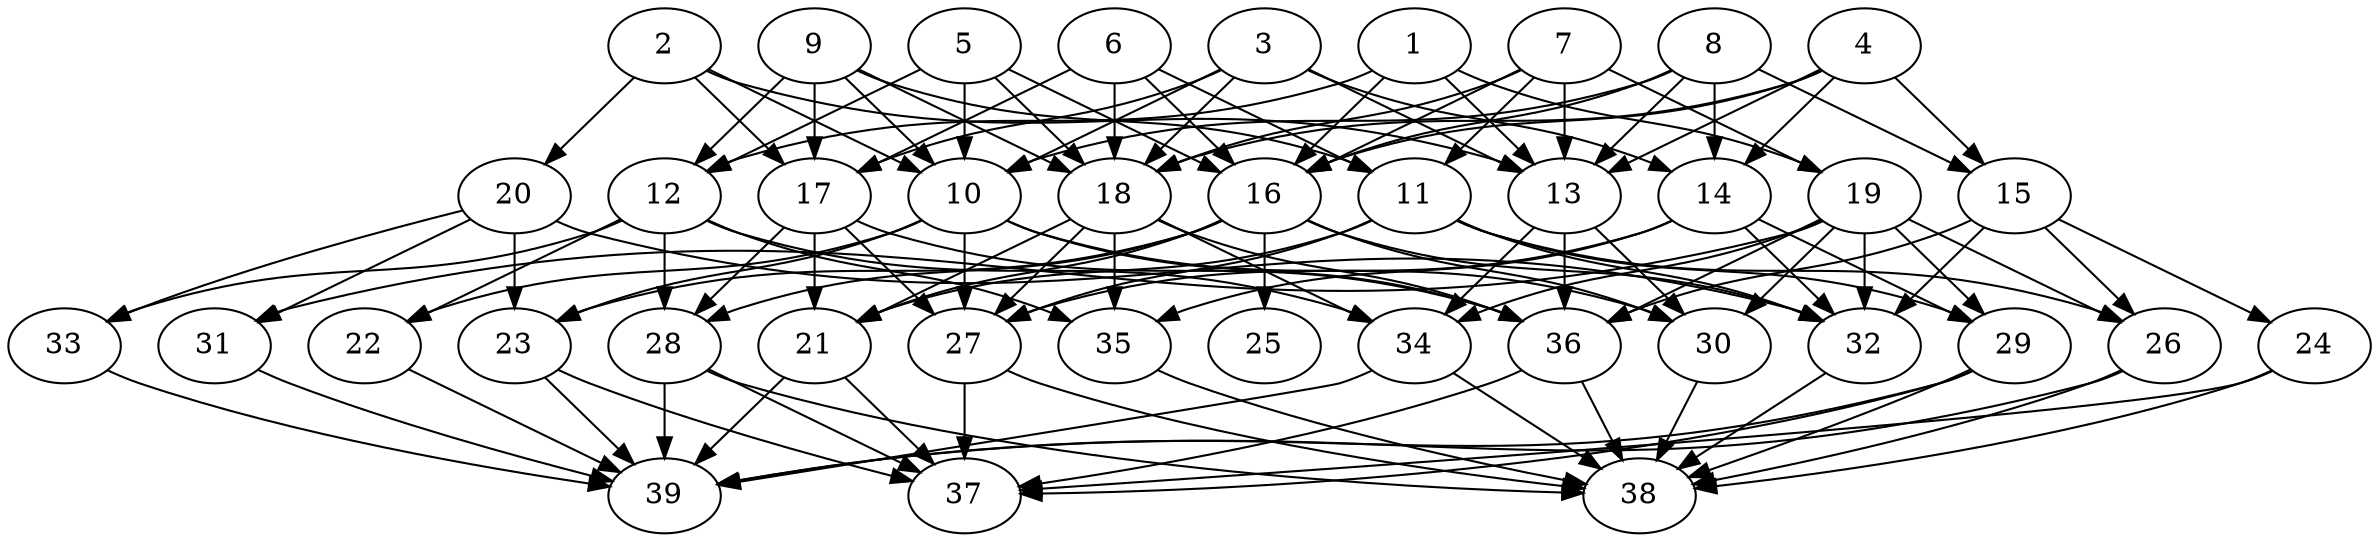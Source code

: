 // DAG (tier=3-complex, mode=data, n=39, ccr=0.547, fat=0.703, density=0.660, regular=0.365, jump=0.271, mindata=4194304, maxdata=33554432)
// DAG automatically generated by daggen at Sun Aug 24 16:33:35 2025
// /home/ermia/Project/Environments/daggen/bin/daggen --dot --ccr 0.547 --fat 0.703 --regular 0.365 --density 0.660 --jump 0.271 --mindata 4194304 --maxdata 33554432 -n 39 
digraph G {
  1 [size="10121532441659709440", alpha="0.07", expect_size="5060766220829854720"]
  1 -> 12 [size ="4903370628268032"]
  1 -> 13 [size ="4903370628268032"]
  1 -> 16 [size ="4903370628268032"]
  1 -> 19 [size ="4903370628268032"]
  2 [size="2657385638780308992", alpha="0.01", expect_size="1328692819390154496"]
  2 -> 10 [size ="1254298088374272"]
  2 -> 13 [size ="1254298088374272"]
  2 -> 17 [size ="1254298088374272"]
  2 -> 20 [size ="1254298088374272"]
  3 [size="852299281273974685696", alpha="0.08", expect_size="426149640636987342848"]
  3 -> 10 [size ="719147654709248"]
  3 -> 13 [size ="719147654709248"]
  3 -> 14 [size ="719147654709248"]
  3 -> 17 [size ="719147654709248"]
  3 -> 18 [size ="719147654709248"]
  4 [size="194172001366424672", alpha="0.13", expect_size="97086000683212336"]
  4 -> 13 [size ="179592790802432"]
  4 -> 14 [size ="179592790802432"]
  4 -> 15 [size ="179592790802432"]
  4 -> 16 [size ="179592790802432"]
  4 -> 18 [size ="179592790802432"]
  5 [size="2357553685747625984", alpha="0.18", expect_size="1178776842873812992"]
  5 -> 10 [size ="1084834785001472"]
  5 -> 12 [size ="1084834785001472"]
  5 -> 16 [size ="1084834785001472"]
  5 -> 18 [size ="1084834785001472"]
  6 [size="3459921392728211456", alpha="0.14", expect_size="1729960696364105728"]
  6 -> 11 [size ="4122703548121088"]
  6 -> 16 [size ="4122703548121088"]
  6 -> 17 [size ="4122703548121088"]
  6 -> 18 [size ="4122703548121088"]
  7 [size="985136653851439398912", alpha="0.10", expect_size="492568326925719699456"]
  7 -> 11 [size ="792053113946112"]
  7 -> 13 [size ="792053113946112"]
  7 -> 16 [size ="792053113946112"]
  7 -> 18 [size ="792053113946112"]
  7 -> 19 [size ="792053113946112"]
  8 [size="36506823051265194328064", alpha="0.14", expect_size="18253411525632597164032"]
  8 -> 10 [size ="8803850941104128"]
  8 -> 13 [size ="8803850941104128"]
  8 -> 14 [size ="8803850941104128"]
  8 -> 15 [size ="8803850941104128"]
  8 -> 16 [size ="8803850941104128"]
  9 [size="2347515705691455488", alpha="0.12", expect_size="1173757852845727744"]
  9 -> 10 [size ="1342578263851008"]
  9 -> 11 [size ="1342578263851008"]
  9 -> 12 [size ="1342578263851008"]
  9 -> 17 [size ="1342578263851008"]
  9 -> 18 [size ="1342578263851008"]
  10 [size="830668828487712768000", alpha="0.07", expect_size="415334414243856384000"]
  10 -> 22 [size ="706928128819200"]
  10 -> 23 [size ="706928128819200"]
  10 -> 27 [size ="706928128819200"]
  10 -> 30 [size ="706928128819200"]
  10 -> 36 [size ="706928128819200"]
  11 [size="5378360374296838144000", alpha="0.09", expect_size="2689180187148419072000"]
  11 -> 21 [size ="2455782608076800"]
  11 -> 26 [size ="2455782608076800"]
  11 -> 27 [size ="2455782608076800"]
  11 -> 29 [size ="2455782608076800"]
  11 -> 32 [size ="2455782608076800"]
  12 [size="24811730741228562546688", alpha="0.02", expect_size="12405865370614281273344"]
  12 -> 22 [size ="6805520711155712"]
  12 -> 28 [size ="6805520711155712"]
  12 -> 33 [size ="6805520711155712"]
  12 -> 34 [size ="6805520711155712"]
  12 -> 35 [size ="6805520711155712"]
  13 [size="142237910933431680", alpha="0.07", expect_size="71118955466715840"]
  13 -> 30 [size ="5391133555294208"]
  13 -> 34 [size ="5391133555294208"]
  13 -> 36 [size ="5391133555294208"]
  14 [size="46301147762280960", alpha="0.14", expect_size="23150573881140480"]
  14 -> 27 [size ="2779864029462528"]
  14 -> 29 [size ="2779864029462528"]
  14 -> 32 [size ="2779864029462528"]
  14 -> 35 [size ="2779864029462528"]
  15 [size="3316130831252368384", alpha="0.15", expect_size="1658065415626184192"]
  15 -> 24 [size ="5409011759316992"]
  15 -> 26 [size ="5409011759316992"]
  15 -> 32 [size ="5409011759316992"]
  15 -> 36 [size ="5409011759316992"]
  16 [size="150533379443542880", alpha="0.01", expect_size="75266689721771440"]
  16 -> 21 [size ="5749048950652928"]
  16 -> 23 [size ="5749048950652928"]
  16 -> 25 [size ="5749048950652928"]
  16 -> 28 [size ="5749048950652928"]
  16 -> 30 [size ="5749048950652928"]
  16 -> 32 [size ="5749048950652928"]
  17 [size="10688516902474264576", alpha="0.00", expect_size="5344258451237132288"]
  17 -> 21 [size ="6697003463475200"]
  17 -> 27 [size ="6697003463475200"]
  17 -> 28 [size ="6697003463475200"]
  17 -> 36 [size ="6697003463475200"]
  18 [size="1447547861040105521152", alpha="0.14", expect_size="723773930520052760576"]
  18 -> 21 [size ="1023713919107072"]
  18 -> 27 [size ="1023713919107072"]
  18 -> 34 [size ="1023713919107072"]
  18 -> 35 [size ="1023713919107072"]
  18 -> 36 [size ="1023713919107072"]
  19 [size="5193120583088672768", alpha="0.14", expect_size="2596560291544336384"]
  19 -> 26 [size ="6794534243532800"]
  19 -> 29 [size ="6794534243532800"]
  19 -> 30 [size ="6794534243532800"]
  19 -> 31 [size ="6794534243532800"]
  19 -> 32 [size ="6794534243532800"]
  19 -> 34 [size ="6794534243532800"]
  19 -> 36 [size ="6794534243532800"]
  20 [size="834204623842771200", alpha="0.19", expect_size="417102311921385600"]
  20 -> 23 [size ="763620698882048"]
  20 -> 31 [size ="763620698882048"]
  20 -> 32 [size ="763620698882048"]
  20 -> 33 [size ="763620698882048"]
  21 [size="10301548155846162432", alpha="0.02", expect_size="5150774077923081216"]
  21 -> 37 [size ="3861779042009088"]
  21 -> 39 [size ="3861779042009088"]
  22 [size="13197808805477007360", alpha="0.15", expect_size="6598904402738503680"]
  22 -> 39 [size ="8822884231282688"]
  23 [size="7791852353426244608", alpha="0.05", expect_size="3895926176713122304"]
  23 -> 37 [size ="2599045805637632"]
  23 -> 39 [size ="2599045805637632"]
  24 [size="2086600100981491367936", alpha="0.03", expect_size="1043300050490745683968"]
  24 -> 37 [size ="1306319680176128"]
  24 -> 38 [size ="1306319680176128"]
  25 [size="2354114694552752226304", alpha="0.11", expect_size="1177057347276376113152"]
  26 [size="40672387127700320", alpha="0.02", expect_size="20336193563850160"]
  26 -> 38 [size ="1075696168337408"]
  26 -> 39 [size ="1075696168337408"]
  27 [size="13326671274666987880448", alpha="0.17", expect_size="6663335637333493940224"]
  27 -> 37 [size ="4496809024028672"]
  27 -> 38 [size ="4496809024028672"]
  28 [size="14884263773345469693952", alpha="0.06", expect_size="7442131886672734846976"]
  28 -> 37 [size ="4840700638134272"]
  28 -> 38 [size ="4840700638134272"]
  28 -> 39 [size ="4840700638134272"]
  29 [size="5026109307276962562048", alpha="0.09", expect_size="2513054653638481281024"]
  29 -> 37 [size ="2347350487990272"]
  29 -> 38 [size ="2347350487990272"]
  29 -> 39 [size ="2347350487990272"]
  30 [size="2364043740851291648", alpha="0.19", expect_size="1182021870425645824"]
  30 -> 38 [size ="2679091891273728"]
  31 [size="25531141461948724", alpha="0.09", expect_size="12765570730974362"]
  31 -> 39 [size ="596984482234368"]
  32 [size="4964294445470859264", alpha="0.16", expect_size="2482147222735429632"]
  32 -> 38 [size ="2840973302300672"]
  33 [size="5988853504400485376", alpha="0.14", expect_size="2994426752200242688"]
  33 -> 39 [size ="2532733624516608"]
  34 [size="2289220090539512832", alpha="0.19", expect_size="1144610045269756416"]
  34 -> 38 [size ="1153032423211008"]
  34 -> 39 [size ="1153032423211008"]
  35 [size="127799848090380271616", alpha="0.14", expect_size="63899924045190135808"]
  35 -> 38 [size ="202975465177088"]
  36 [size="1272339884875272159232", alpha="0.13", expect_size="636169942437636079616"]
  36 -> 37 [size ="939345619976192"]
  36 -> 38 [size ="939345619976192"]
  37 [size="13093206670038701965312", alpha="0.03", expect_size="6546603335019350982656"]
  38 [size="86272360026185056", alpha="0.15", expect_size="43136180013092528"]
  39 [size="8520780548556783616", alpha="0.08", expect_size="4260390274278391808"]
}